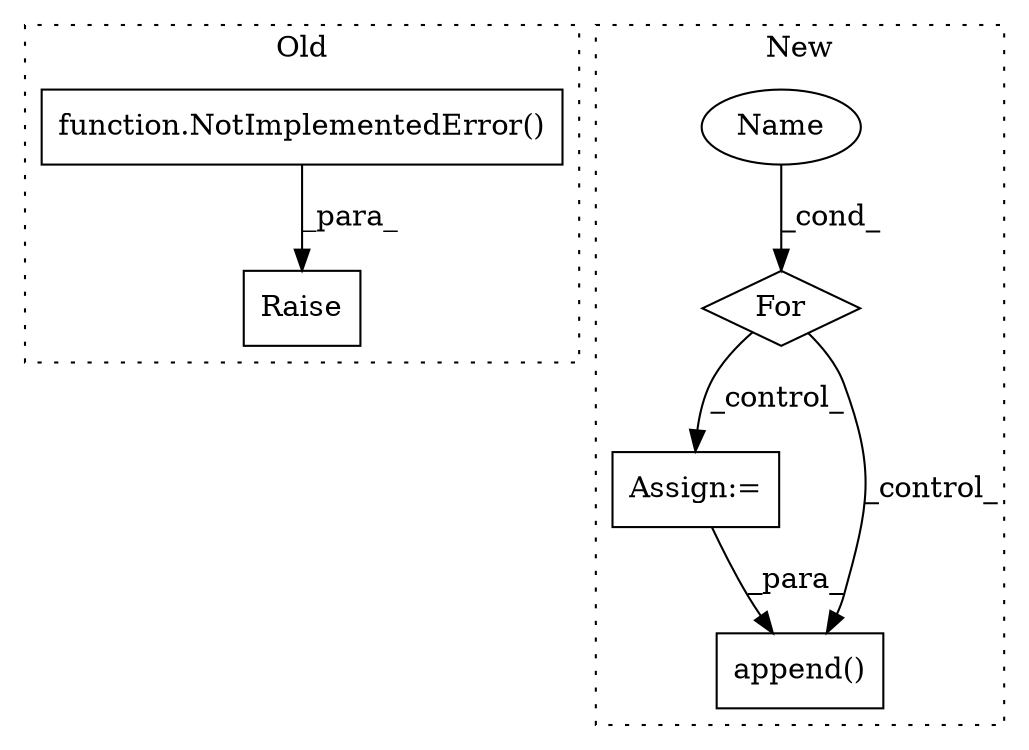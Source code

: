 digraph G {
subgraph cluster0 {
1 [label="function.NotImplementedError()" a="75" s="11068" l="21" shape="box"];
6 [label="Raise" a="91" s="11062" l="6" shape="box"];
label = "Old";
style="dotted";
}
subgraph cluster1 {
2 [label="For" a="107" s="11551,11588" l="4,14" shape="diamond"];
3 [label="Name" a="87" s="11560" l="1" shape="ellipse"];
4 [label="Assign:=" a="68" s="11611" l="3" shape="box"];
5 [label="append()" a="75" s="11696,11727" l="22,1" shape="box"];
label = "New";
style="dotted";
}
1 -> 6 [label="_para_"];
2 -> 4 [label="_control_"];
2 -> 5 [label="_control_"];
3 -> 2 [label="_cond_"];
4 -> 5 [label="_para_"];
}